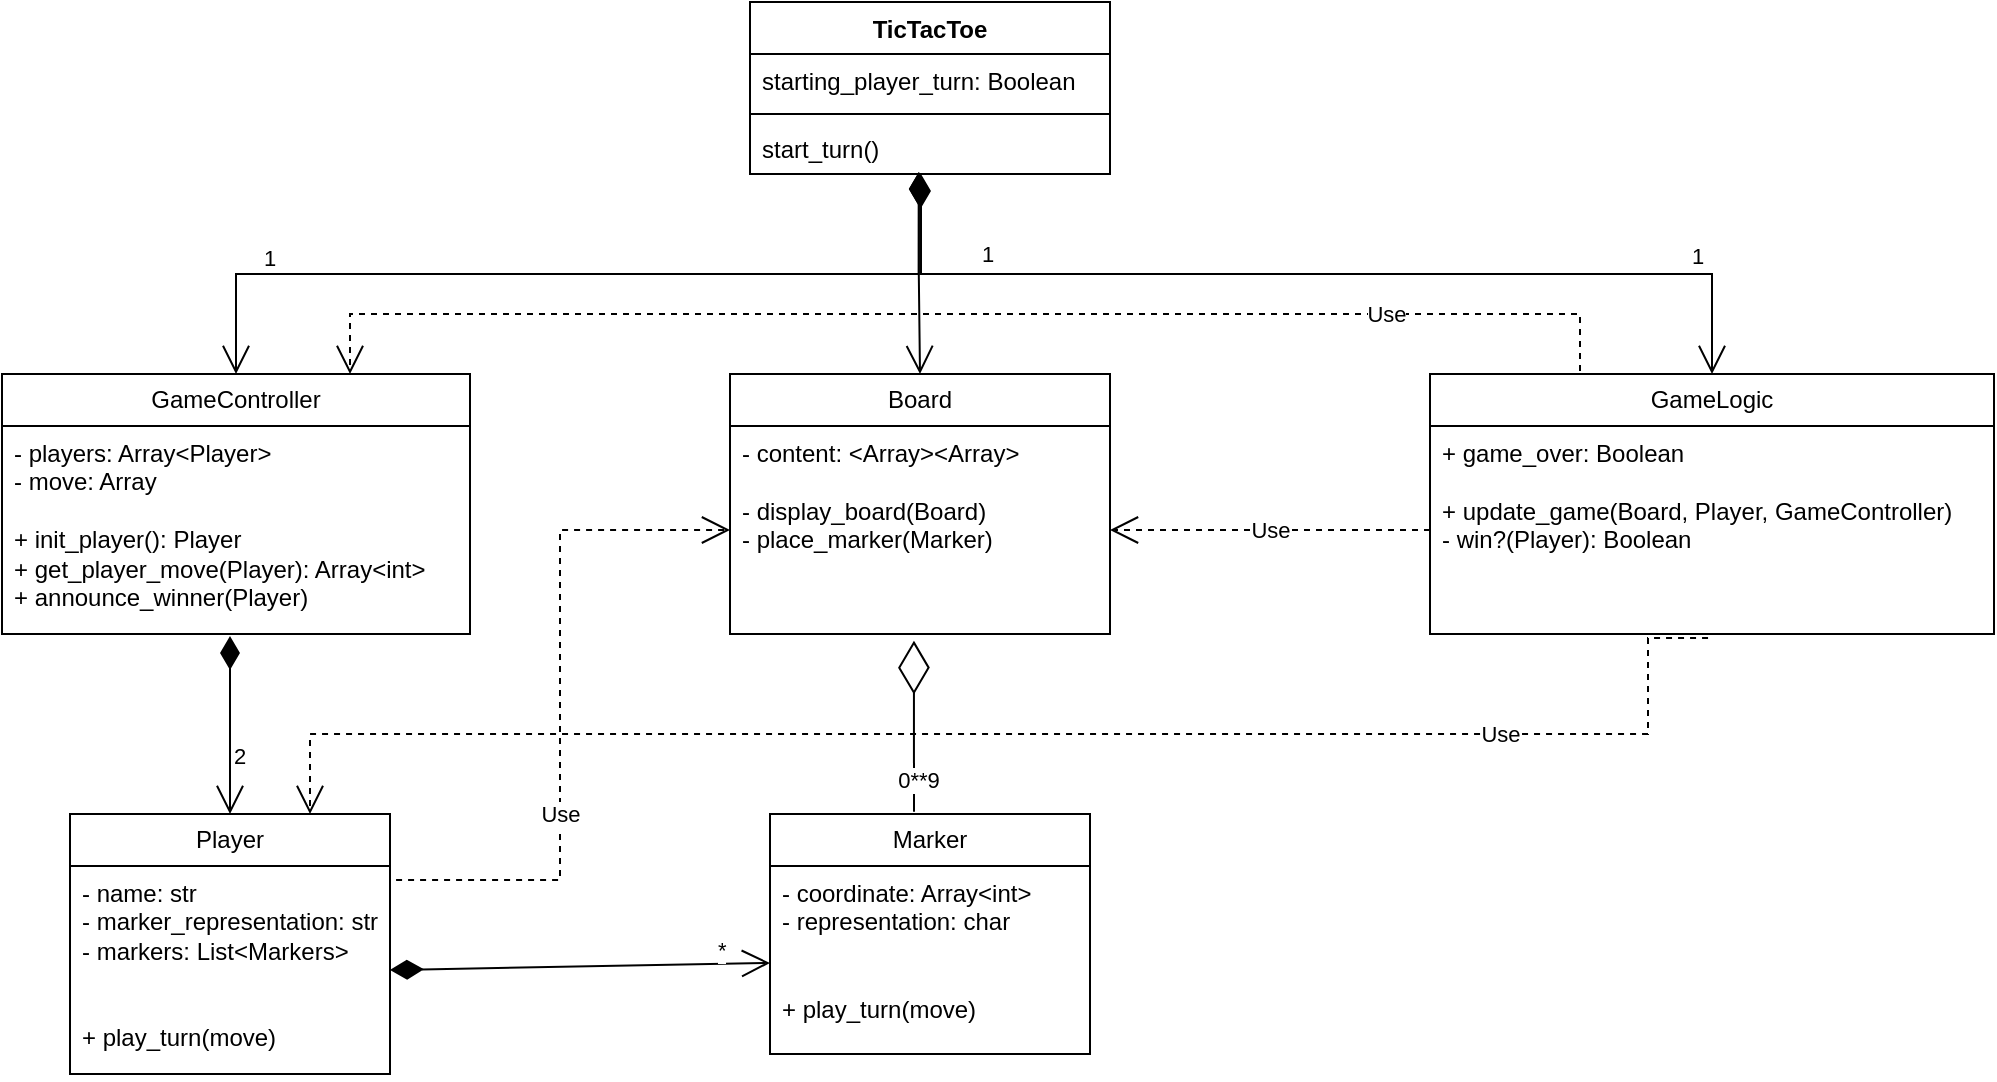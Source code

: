 <mxfile version="24.6.5" type="github">
  <diagram name="Page-1" id="c4acf3e9-155e-7222-9cf6-157b1a14988f">
    <mxGraphModel dx="1972" dy="609" grid="0" gridSize="10" guides="1" tooltips="1" connect="1" arrows="1" fold="1" page="1" pageScale="1" pageWidth="850" pageHeight="1100" background="none" math="0" shadow="0">
      <root>
        <mxCell id="0" />
        <mxCell id="1" parent="0" />
        <mxCell id="5d2195bd80daf111-30" style="edgeStyle=orthogonalEdgeStyle;rounded=0;html=1;dashed=1;labelBackgroundColor=none;startFill=0;endArrow=open;endFill=0;endSize=10;fontFamily=Verdana;fontSize=10;" parent="1" edge="1">
          <mxGeometry relative="1" as="geometry">
            <Array as="points">
              <mxPoint x="300" y="580" />
              <mxPoint x="300" y="642" />
            </Array>
            <mxPoint x="-200" y="642" as="targetPoint" />
          </mxGeometry>
        </mxCell>
        <mxCell id="5d2195bd80daf111-32" style="edgeStyle=orthogonalEdgeStyle;rounded=0;html=1;dashed=1;labelBackgroundColor=none;startFill=0;endArrow=open;endFill=0;endSize=10;fontFamily=Verdana;fontSize=10;" parent="1" edge="1">
          <mxGeometry relative="1" as="geometry">
            <Array as="points">
              <mxPoint x="170" y="780" />
            </Array>
            <mxPoint x="-360" y="780" as="targetPoint" />
          </mxGeometry>
        </mxCell>
        <mxCell id="5d2195bd80daf111-33" style="edgeStyle=orthogonalEdgeStyle;rounded=0;html=1;dashed=1;labelBackgroundColor=none;startFill=0;endArrow=open;endFill=0;endSize=10;fontFamily=Verdana;fontSize=10;" parent="1" edge="1">
          <mxGeometry relative="1" as="geometry">
            <Array as="points">
              <mxPoint x="140" y="978" />
            </Array>
            <mxPoint x="-360" y="978" as="targetPoint" />
          </mxGeometry>
        </mxCell>
        <mxCell id="PxHN0m3QXHdbut6XQwxZ-1" value="GameController" style="swimlane;fontStyle=0;childLayout=stackLayout;horizontal=1;startSize=26;fillColor=none;horizontalStack=0;resizeParent=1;resizeParentMax=0;resizeLast=0;collapsible=1;marginBottom=0;whiteSpace=wrap;html=1;" parent="1" vertex="1">
          <mxGeometry x="-474" y="230" width="234" height="130" as="geometry" />
        </mxCell>
        <mxCell id="PxHN0m3QXHdbut6XQwxZ-2" value="&lt;div&gt;- players: Array&amp;lt;Player&amp;gt;&lt;/div&gt;&lt;div&gt;- move: Array&lt;/div&gt;&lt;div&gt;&lt;br&gt;&lt;/div&gt;&lt;div&gt;+ init_player(): Player&lt;/div&gt;&lt;div&gt;+ get_player_move(Player): Array&amp;lt;int&amp;gt;&lt;/div&gt;&lt;div&gt;+ announce_winner(Player)&lt;/div&gt;&lt;div&gt;&lt;br&gt;&lt;/div&gt;" style="text;strokeColor=none;fillColor=none;align=left;verticalAlign=top;spacingLeft=4;spacingRight=4;overflow=hidden;rotatable=0;points=[[0,0.5],[1,0.5]];portConstraint=eastwest;whiteSpace=wrap;html=1;" parent="PxHN0m3QXHdbut6XQwxZ-1" vertex="1">
          <mxGeometry y="26" width="234" height="104" as="geometry" />
        </mxCell>
        <mxCell id="PxHN0m3QXHdbut6XQwxZ-7" value="Board" style="swimlane;fontStyle=0;childLayout=stackLayout;horizontal=1;startSize=26;fillColor=none;horizontalStack=0;resizeParent=1;resizeParentMax=0;resizeLast=0;collapsible=1;marginBottom=0;whiteSpace=wrap;html=1;" parent="1" vertex="1">
          <mxGeometry x="-110" y="230" width="190" height="130" as="geometry" />
        </mxCell>
        <mxCell id="PxHN0m3QXHdbut6XQwxZ-8" value="- content: &amp;lt;Array&amp;gt;&amp;lt;Array&amp;gt;&lt;div&gt;&lt;br&gt;&lt;/div&gt;&lt;div&gt;- display_board(Board)&amp;nbsp;&lt;/div&gt;&lt;div&gt;- place_marker(Marker)&lt;/div&gt;" style="text;strokeColor=none;fillColor=none;align=left;verticalAlign=top;spacingLeft=4;spacingRight=4;overflow=hidden;rotatable=0;points=[[0,0.5],[1,0.5]];portConstraint=eastwest;whiteSpace=wrap;html=1;" parent="PxHN0m3QXHdbut6XQwxZ-7" vertex="1">
          <mxGeometry y="26" width="190" height="104" as="geometry" />
        </mxCell>
        <mxCell id="PxHN0m3QXHdbut6XQwxZ-11" value="GameLogic" style="swimlane;fontStyle=0;childLayout=stackLayout;horizontal=1;startSize=26;fillColor=none;horizontalStack=0;resizeParent=1;resizeParentMax=0;resizeLast=0;collapsible=1;marginBottom=0;whiteSpace=wrap;html=1;" parent="1" vertex="1">
          <mxGeometry x="240" y="230" width="282" height="130" as="geometry" />
        </mxCell>
        <mxCell id="PxHN0m3QXHdbut6XQwxZ-12" value="+ game_over: Boolean&lt;div&gt;&lt;br&gt;&lt;/div&gt;&lt;div&gt;+ update_game(Board, Player, GameController)&lt;/div&gt;&lt;div&gt;- win?(Player): Boolean&lt;/div&gt;" style="text;strokeColor=none;fillColor=none;align=left;verticalAlign=top;spacingLeft=4;spacingRight=4;overflow=hidden;rotatable=0;points=[[0,0.5],[1,0.5]];portConstraint=eastwest;whiteSpace=wrap;html=1;" parent="PxHN0m3QXHdbut6XQwxZ-11" vertex="1">
          <mxGeometry y="26" width="282" height="104" as="geometry" />
        </mxCell>
        <mxCell id="PxHN0m3QXHdbut6XQwxZ-18" value="Player" style="swimlane;fontStyle=0;childLayout=stackLayout;horizontal=1;startSize=26;fillColor=none;horizontalStack=0;resizeParent=1;resizeParentMax=0;resizeLast=0;collapsible=1;marginBottom=0;whiteSpace=wrap;html=1;" parent="1" vertex="1">
          <mxGeometry x="-440" y="450" width="160" height="130" as="geometry" />
        </mxCell>
        <mxCell id="PxHN0m3QXHdbut6XQwxZ-19" value="&lt;div&gt;- name: str&lt;br&gt;- marker_representation: str&lt;/div&gt;&lt;div&gt;- markers: List&amp;lt;Markers&amp;gt;&lt;/div&gt;&lt;div&gt;&lt;br&gt;&lt;/div&gt;&lt;div&gt;&lt;br&gt;&lt;/div&gt;&lt;div&gt;+ play_turn(move)&lt;/div&gt;" style="text;strokeColor=none;fillColor=none;align=left;verticalAlign=top;spacingLeft=4;spacingRight=4;overflow=hidden;rotatable=0;points=[[0,0.5],[1,0.5]];portConstraint=eastwest;whiteSpace=wrap;html=1;" parent="PxHN0m3QXHdbut6XQwxZ-18" vertex="1">
          <mxGeometry y="26" width="160" height="104" as="geometry" />
        </mxCell>
        <mxCell id="PxHN0m3QXHdbut6XQwxZ-20" value="1" style="endArrow=open;html=1;endSize=12;startArrow=diamondThin;startSize=14;startFill=1;edgeStyle=orthogonalEdgeStyle;align=left;verticalAlign=bottom;rounded=0;entryX=0.5;entryY=0;entryDx=0;entryDy=0;exitX=0.469;exitY=0.962;exitDx=0;exitDy=0;exitPerimeter=0;" parent="1" source="1jzwe3sKnmba9i9bLfP2-15" target="PxHN0m3QXHdbut6XQwxZ-1" edge="1">
          <mxGeometry x="-0.775" y="30" relative="1" as="geometry">
            <mxPoint x="-15" y="130" as="sourcePoint" />
            <mxPoint x="-190" y="250" as="targetPoint" />
            <mxPoint as="offset" />
          </mxGeometry>
        </mxCell>
        <mxCell id="PxHN0m3QXHdbut6XQwxZ-21" value="1" style="endArrow=open;html=1;endSize=12;startArrow=diamondThin;startSize=14;startFill=1;edgeStyle=orthogonalEdgeStyle;align=left;verticalAlign=bottom;rounded=0;entryX=0.5;entryY=0;entryDx=0;entryDy=0;exitX=0.469;exitY=0.962;exitDx=0;exitDy=0;exitPerimeter=0;" parent="1" source="1jzwe3sKnmba9i9bLfP2-15" target="PxHN0m3QXHdbut6XQwxZ-7" edge="1">
          <mxGeometry x="0.048" y="-330" relative="1" as="geometry">
            <mxPoint x="-10" y="140" as="sourcePoint" />
            <mxPoint x="-350" y="240" as="targetPoint" />
            <mxPoint as="offset" />
          </mxGeometry>
        </mxCell>
        <mxCell id="PxHN0m3QXHdbut6XQwxZ-22" value="1" style="endArrow=open;html=1;endSize=12;startArrow=diamondThin;startSize=14;startFill=1;edgeStyle=orthogonalEdgeStyle;align=left;verticalAlign=bottom;rounded=0;entryX=0.5;entryY=0;entryDx=0;entryDy=0;exitX=0.475;exitY=1;exitDx=0;exitDy=0;exitPerimeter=0;" parent="1" source="1jzwe3sKnmba9i9bLfP2-15" target="PxHN0m3QXHdbut6XQwxZ-11" edge="1">
          <mxGeometry x="0.747" relative="1" as="geometry">
            <mxPoint x="-15" y="130" as="sourcePoint" />
            <mxPoint x="-350" y="240" as="targetPoint" />
            <mxPoint as="offset" />
          </mxGeometry>
        </mxCell>
        <mxCell id="PxHN0m3QXHdbut6XQwxZ-23" value="2" style="endArrow=open;html=1;endSize=12;startArrow=diamondThin;startSize=14;startFill=1;align=left;verticalAlign=bottom;rounded=0;" parent="1" target="PxHN0m3QXHdbut6XQwxZ-18" edge="1">
          <mxGeometry x="0.551" relative="1" as="geometry">
            <mxPoint x="-360" y="361" as="sourcePoint" />
            <mxPoint x="-350" y="240" as="targetPoint" />
            <mxPoint as="offset" />
          </mxGeometry>
        </mxCell>
        <mxCell id="PxHN0m3QXHdbut6XQwxZ-24" value="Marker" style="swimlane;fontStyle=0;childLayout=stackLayout;horizontal=1;startSize=26;fillColor=none;horizontalStack=0;resizeParent=1;resizeParentMax=0;resizeLast=0;collapsible=1;marginBottom=0;whiteSpace=wrap;html=1;" parent="1" vertex="1">
          <mxGeometry x="-90" y="450" width="160" height="120" as="geometry" />
        </mxCell>
        <mxCell id="PxHN0m3QXHdbut6XQwxZ-25" value="&lt;div&gt;- coordinate: Array&amp;lt;int&amp;gt;&lt;/div&gt;&lt;div&gt;- representation: char&lt;/div&gt;&lt;div&gt;&lt;br&gt;&lt;/div&gt;&lt;div&gt;&lt;br&gt;&lt;/div&gt;&lt;div&gt;+ play_turn(move)&lt;/div&gt;" style="text;strokeColor=none;fillColor=none;align=left;verticalAlign=top;spacingLeft=4;spacingRight=4;overflow=hidden;rotatable=0;points=[[0,0.5],[1,0.5]];portConstraint=eastwest;whiteSpace=wrap;html=1;" parent="PxHN0m3QXHdbut6XQwxZ-24" vertex="1">
          <mxGeometry y="26" width="160" height="94" as="geometry" />
        </mxCell>
        <mxCell id="1jzwe3sKnmba9i9bLfP2-1" value="*" style="endArrow=open;html=1;endSize=12;startArrow=diamondThin;startSize=14;startFill=1;align=left;verticalAlign=bottom;rounded=0;exitX=1;exitY=0.5;exitDx=0;exitDy=0;" edge="1" parent="1" source="PxHN0m3QXHdbut6XQwxZ-19" target="PxHN0m3QXHdbut6XQwxZ-25">
          <mxGeometry x="0.7" y="-2" relative="1" as="geometry">
            <mxPoint x="-350" y="371" as="sourcePoint" />
            <mxPoint x="-350" y="460" as="targetPoint" />
            <mxPoint as="offset" />
          </mxGeometry>
        </mxCell>
        <mxCell id="1jzwe3sKnmba9i9bLfP2-2" value="Use" style="endArrow=open;endSize=12;dashed=1;html=1;rounded=0;exitX=1.019;exitY=0.067;exitDx=0;exitDy=0;exitPerimeter=0;entryX=0;entryY=0.5;entryDx=0;entryDy=0;edgeStyle=orthogonalEdgeStyle;" edge="1" parent="1" source="PxHN0m3QXHdbut6XQwxZ-19" target="PxHN0m3QXHdbut6XQwxZ-8">
          <mxGeometry x="-0.328" width="160" relative="1" as="geometry">
            <mxPoint x="-170" y="370" as="sourcePoint" />
            <mxPoint x="-10" y="370" as="targetPoint" />
            <mxPoint as="offset" />
          </mxGeometry>
        </mxCell>
        <mxCell id="1jzwe3sKnmba9i9bLfP2-10" value="" style="endArrow=diamondThin;endFill=0;endSize=24;html=1;rounded=0;entryX=0.484;entryY=1.032;entryDx=0;entryDy=0;entryPerimeter=0;exitX=0.45;exitY=-0.009;exitDx=0;exitDy=0;exitPerimeter=0;" edge="1" parent="1" source="PxHN0m3QXHdbut6XQwxZ-24" target="PxHN0m3QXHdbut6XQwxZ-8">
          <mxGeometry width="160" relative="1" as="geometry">
            <mxPoint x="10" y="490" as="sourcePoint" />
            <mxPoint x="170" y="490" as="targetPoint" />
          </mxGeometry>
        </mxCell>
        <mxCell id="1jzwe3sKnmba9i9bLfP2-11" value="0**9" style="edgeLabel;html=1;align=center;verticalAlign=middle;resizable=0;points=[];" vertex="1" connectable="0" parent="1jzwe3sKnmba9i9bLfP2-10">
          <mxGeometry x="-0.623" y="-2" relative="1" as="geometry">
            <mxPoint as="offset" />
          </mxGeometry>
        </mxCell>
        <mxCell id="1jzwe3sKnmba9i9bLfP2-12" value="TicTacToe" style="swimlane;fontStyle=1;align=center;verticalAlign=top;childLayout=stackLayout;horizontal=1;startSize=26;horizontalStack=0;resizeParent=1;resizeParentMax=0;resizeLast=0;collapsible=1;marginBottom=0;whiteSpace=wrap;html=1;" vertex="1" parent="1">
          <mxGeometry x="-100" y="44" width="180" height="86" as="geometry" />
        </mxCell>
        <mxCell id="1jzwe3sKnmba9i9bLfP2-13" value="starting_player_turn: Boolean" style="text;strokeColor=none;fillColor=none;align=left;verticalAlign=top;spacingLeft=4;spacingRight=4;overflow=hidden;rotatable=0;points=[[0,0.5],[1,0.5]];portConstraint=eastwest;whiteSpace=wrap;html=1;" vertex="1" parent="1jzwe3sKnmba9i9bLfP2-12">
          <mxGeometry y="26" width="180" height="26" as="geometry" />
        </mxCell>
        <mxCell id="1jzwe3sKnmba9i9bLfP2-14" value="" style="line;strokeWidth=1;fillColor=none;align=left;verticalAlign=middle;spacingTop=-1;spacingLeft=3;spacingRight=3;rotatable=0;labelPosition=right;points=[];portConstraint=eastwest;strokeColor=inherit;" vertex="1" parent="1jzwe3sKnmba9i9bLfP2-12">
          <mxGeometry y="52" width="180" height="8" as="geometry" />
        </mxCell>
        <mxCell id="1jzwe3sKnmba9i9bLfP2-15" value="start_turn()" style="text;strokeColor=none;fillColor=none;align=left;verticalAlign=top;spacingLeft=4;spacingRight=4;overflow=hidden;rotatable=0;points=[[0,0.5],[1,0.5]];portConstraint=eastwest;whiteSpace=wrap;html=1;" vertex="1" parent="1jzwe3sKnmba9i9bLfP2-12">
          <mxGeometry y="60" width="180" height="26" as="geometry" />
        </mxCell>
        <mxCell id="1jzwe3sKnmba9i9bLfP2-16" value="Use" style="endArrow=open;endSize=12;dashed=1;html=1;rounded=0;exitX=0;exitY=0.5;exitDx=0;exitDy=0;entryX=1;entryY=0.5;entryDx=0;entryDy=0;" edge="1" parent="1" source="PxHN0m3QXHdbut6XQwxZ-12" target="PxHN0m3QXHdbut6XQwxZ-8">
          <mxGeometry x="0.001" width="160" relative="1" as="geometry">
            <mxPoint x="-267" y="493" as="sourcePoint" />
            <mxPoint x="-100" y="318" as="targetPoint" />
            <mxPoint as="offset" />
          </mxGeometry>
        </mxCell>
        <mxCell id="1jzwe3sKnmba9i9bLfP2-17" value="Use" style="endArrow=open;endSize=12;dashed=1;html=1;rounded=0;entryX=0.75;entryY=0;entryDx=0;entryDy=0;edgeStyle=orthogonalEdgeStyle;exitX=0.493;exitY=1.019;exitDx=0;exitDy=0;exitPerimeter=0;" edge="1" parent="1" source="PxHN0m3QXHdbut6XQwxZ-12" target="PxHN0m3QXHdbut6XQwxZ-18">
          <mxGeometry x="-0.612" width="160" relative="1" as="geometry">
            <mxPoint x="280" y="310" as="sourcePoint" />
            <mxPoint x="90" y="318" as="targetPoint" />
            <mxPoint as="offset" />
            <Array as="points">
              <mxPoint x="349" y="410" />
              <mxPoint x="-320" y="410" />
            </Array>
          </mxGeometry>
        </mxCell>
        <mxCell id="1jzwe3sKnmba9i9bLfP2-18" value="Use" style="endArrow=open;endSize=12;dashed=1;html=1;rounded=0;edgeStyle=orthogonalEdgeStyle;exitX=0.25;exitY=0;exitDx=0;exitDy=0;" edge="1" parent="1" source="PxHN0m3QXHdbut6XQwxZ-11">
          <mxGeometry x="-0.612" width="160" relative="1" as="geometry">
            <mxPoint x="359" y="372" as="sourcePoint" />
            <mxPoint x="-300" y="230" as="targetPoint" />
            <mxPoint as="offset" />
            <Array as="points">
              <mxPoint x="315" y="200" />
              <mxPoint x="-300" y="200" />
            </Array>
          </mxGeometry>
        </mxCell>
      </root>
    </mxGraphModel>
  </diagram>
</mxfile>
